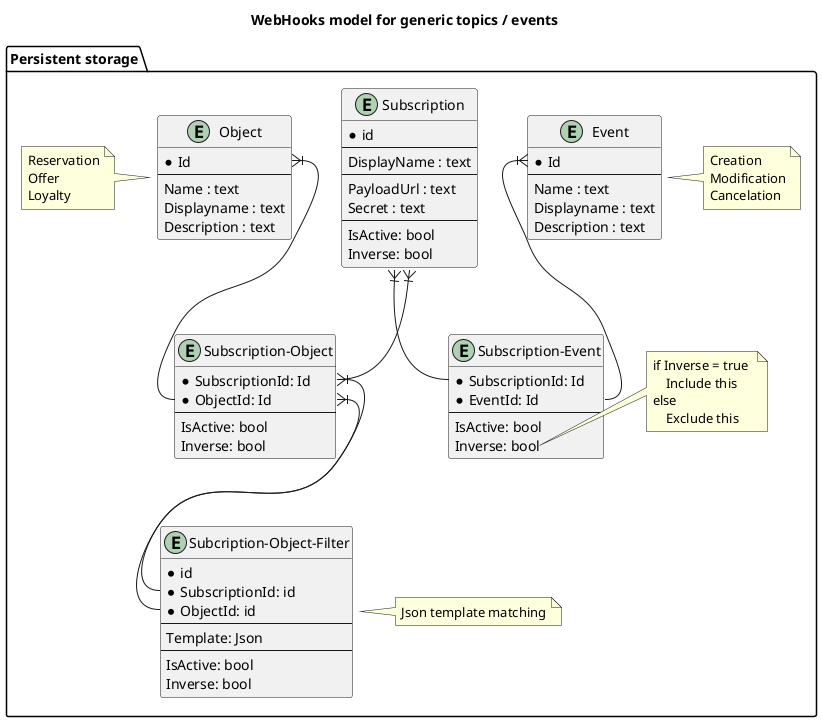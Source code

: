 @startuml WebHooks data
title WebHooks model for generic topics / events
package "Persistent storage" {



entity "Subscription" {
  *id 
  --
  DisplayName : text
  --
  PayloadUrl : text
  Secret : text
  --
  IsActive: bool
  Inverse: bool
}

entity Event as "Event" {
  *Id
  --
  Name : text
  Displayname : text
  Description : text
}

note right of Event
    Creation
    Modification
    Cancelation
end note

entity obj as "Object" {
  *Id
  --
  Name : text
  Displayname : text
  Description : text
}

note left of obj
    Reservation
    Offer
    Loyalty
end note

entity SE as "Subscription-Event" {
  *SubscriptionId: Id
  *EventId: Id 
  --
  IsActive: bool
  Inverse: bool
}


note right of  SE::Inverse
    if Inverse = true 
        Include this  
    else
        Exclude this
end note

Subscription::Id }|-- SE::SubscriptionId
Event::Id }|-- SE::EventId

entity SO as "Subscription-Object" {
  *SubscriptionId: Id
  *ObjectId: Id
  --
  IsActive: bool
  Inverse: bool
}

Subscription::Id }|-- SO::SubscriptionId
obj::Id }|-- SO::ObjectId


entity SOF as "Subcription-Object-Filter" {
  *id  
  *SubscriptionId: id  
  *ObjectId: id
  --
  Template: Json
  --
  IsActive: bool
  Inverse: bool
}

note right of SOF
    Json template matching
end note

SO::SubscriptionId }|-- SOF::SubscriptionId
SO::ObjectId }|-- SOF::ObjectId



}

' package "Delivry Queue" {


' entity g as "Group" {
'   *id
'   --
'   *EventId : id
'   *Action: Id
'   --
'   Data: json
' }

    
' entity p as "PayLoad" {
'   *id
'   --
'   *GroupId: id  
'   *SubscriptionId : id
'   --
'   SourceId: id
'   --
'   Created: timestamp
'   Attempts: integer
'   --
'   Delivered: bool
' }



' note left of p::Attempts
'     For retrier to decide 
' end note


' note right of p::SourceId
'     Linkage to Master Source
' end note

' note right of p::Delivered
'     Cleanout this payload
' end note



' entity "Response" {
'   *id 
'   --
'   *PayLoadId : id
'   --
'   Created: timestamp
'   Data: json
'   StatusCode: int
' }

' g::id }|--  p::GroupId : Group events with same data
' Response::PayLoadId |o-- p::id




' }

